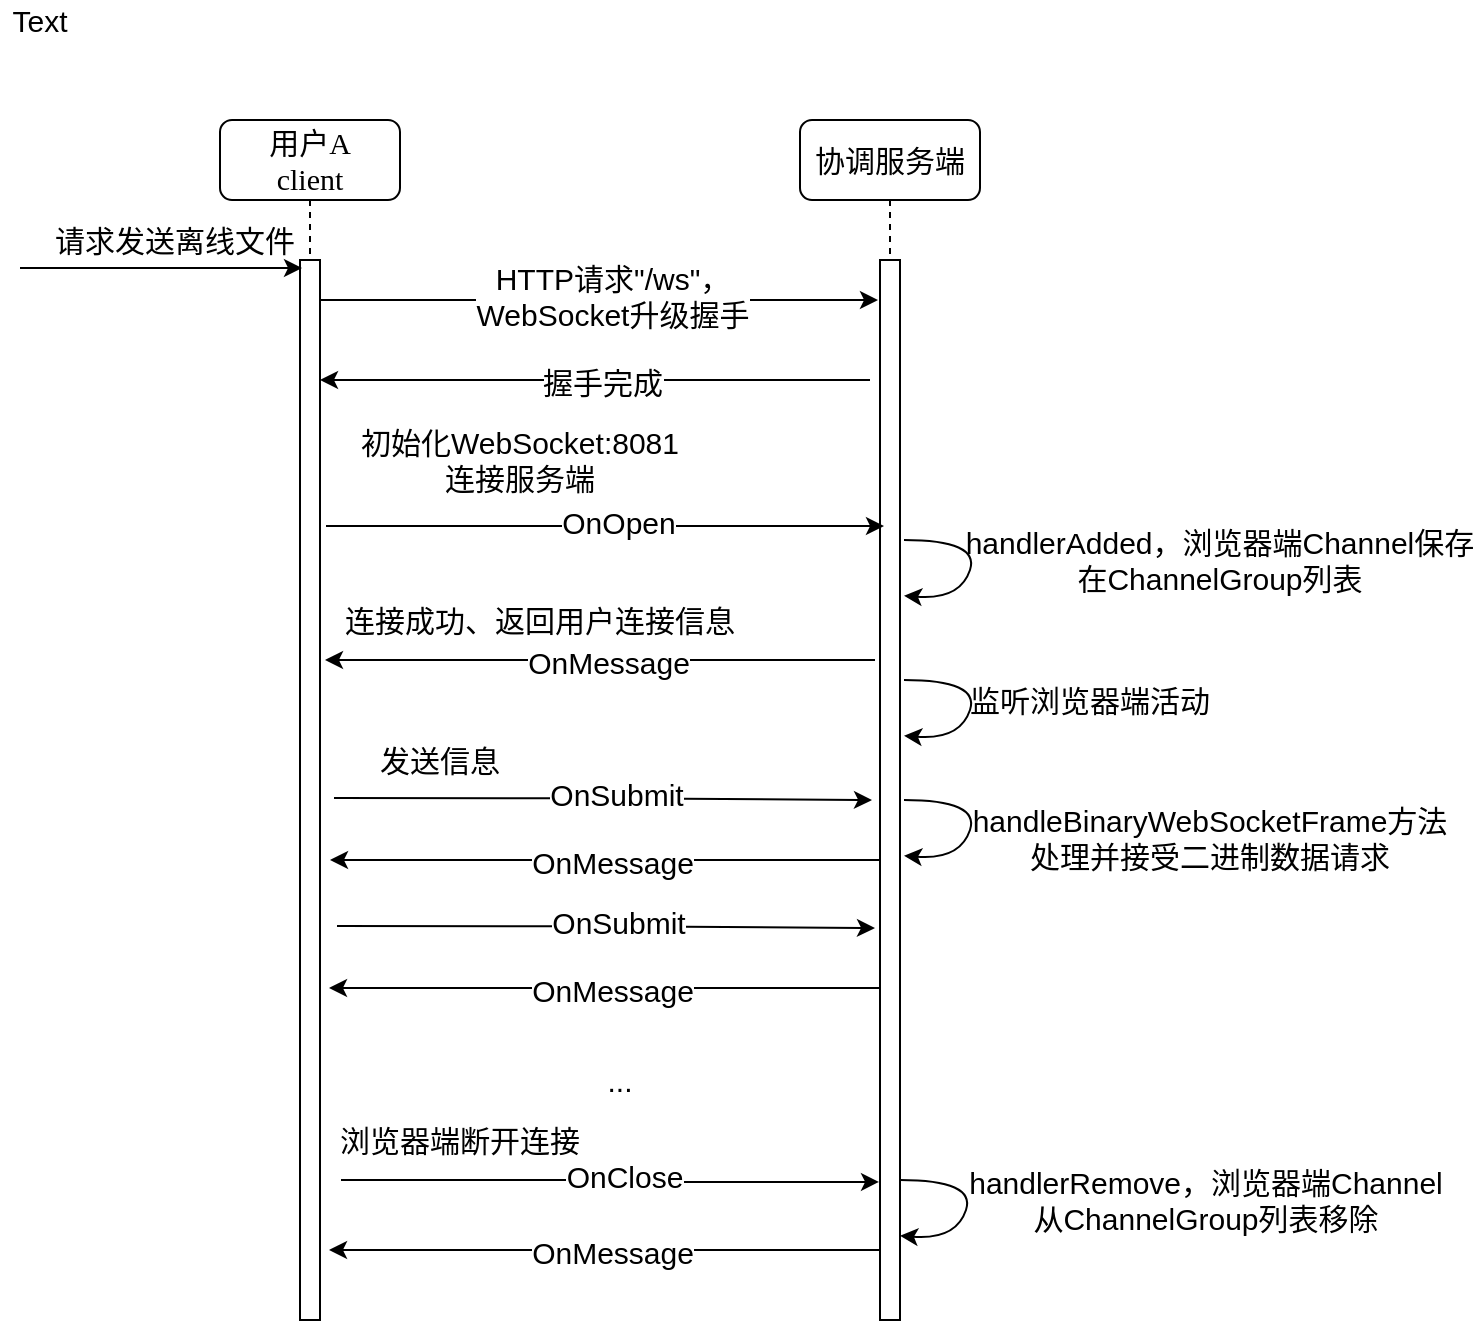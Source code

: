 <mxfile version="14.6.12" type="github">
  <diagram name="Page-1" id="13e1069c-82ec-6db2-03f1-153e76fe0fe0">
    <mxGraphModel dx="904" dy="589" grid="1" gridSize="10" guides="1" tooltips="1" connect="1" arrows="1" fold="1" page="1" pageScale="1" pageWidth="1100" pageHeight="850" background="#ffffff" math="0" shadow="0">
      <root>
        <mxCell id="0" />
        <mxCell id="1" parent="0" />
        <mxCell id="ATnU1uDm39jETIhDvYws-1" value="协调服务端" style="shape=umlLifeline;perimeter=lifelinePerimeter;whiteSpace=wrap;html=1;container=1;collapsible=0;recursiveResize=0;outlineConnect=0;rounded=1;shadow=0;comic=0;labelBackgroundColor=none;strokeWidth=1;fontFamily=Verdana;fontSize=15;align=center;flipH=1;" parent="1" vertex="1">
          <mxGeometry x="420" y="80" width="90" height="600" as="geometry" />
        </mxCell>
        <mxCell id="fk6fb7zOuK8uviwRY05x-3" value="" style="html=1;points=[];perimeter=orthogonalPerimeter;rounded=0;shadow=0;comic=0;labelBackgroundColor=none;strokeWidth=1;fontFamily=Verdana;fontSize=15;align=center;" parent="ATnU1uDm39jETIhDvYws-1" vertex="1">
          <mxGeometry x="40" y="70" width="10" height="530" as="geometry" />
        </mxCell>
        <mxCell id="3CKQgC9b_GDFYUdg1jVJ-1" value="" style="curved=1;endArrow=classic;html=1;fontSize=15;entryX=1.2;entryY=0.421;entryDx=0;entryDy=0;entryPerimeter=0;" edge="1" parent="ATnU1uDm39jETIhDvYws-1">
          <mxGeometry width="50" height="50" relative="1" as="geometry">
            <mxPoint x="52" y="340" as="sourcePoint" />
            <mxPoint x="52" y="367.87" as="targetPoint" />
            <Array as="points">
              <mxPoint x="90" y="340" />
              <mxPoint x="80" y="370" />
            </Array>
          </mxGeometry>
        </mxCell>
        <mxCell id="ATnU1uDm39jETIhDvYws-7" value="用户A&lt;br style=&quot;font-size: 15px;&quot;&gt;client" style="shape=umlLifeline;perimeter=lifelinePerimeter;whiteSpace=wrap;html=1;container=1;collapsible=0;recursiveResize=0;outlineConnect=0;rounded=1;shadow=0;comic=0;labelBackgroundColor=none;strokeWidth=1;fontFamily=Verdana;fontSize=15;align=center;flipH=1;" parent="1" vertex="1">
          <mxGeometry x="130" y="80" width="90" height="600" as="geometry" />
        </mxCell>
        <mxCell id="ATnU1uDm39jETIhDvYws-8" value="" style="html=1;points=[];perimeter=orthogonalPerimeter;rounded=0;shadow=0;comic=0;labelBackgroundColor=none;strokeWidth=1;fontFamily=Verdana;fontSize=15;align=center;" parent="ATnU1uDm39jETIhDvYws-7" vertex="1">
          <mxGeometry x="40" y="70" width="10" height="530" as="geometry" />
        </mxCell>
        <mxCell id="FtieT1ZC5nR8QPZiL7Fl-1" value="" style="endArrow=classic;html=1;entryX=-0.2;entryY=0.32;entryDx=0;entryDy=0;entryPerimeter=0;fontSize=15;" parent="1" edge="1">
          <mxGeometry width="50" height="50" relative="1" as="geometry">
            <mxPoint x="30" y="154" as="sourcePoint" />
            <mxPoint x="171" y="154" as="targetPoint" />
          </mxGeometry>
        </mxCell>
        <mxCell id="FtieT1ZC5nR8QPZiL7Fl-2" value="请求发送离线文件" style="text;html=1;strokeColor=none;fillColor=none;align=center;verticalAlign=middle;whiteSpace=wrap;rounded=0;fontSize=15;" parent="1" vertex="1">
          <mxGeometry x="40" y="130" width="135" height="20" as="geometry" />
        </mxCell>
        <mxCell id="FtieT1ZC5nR8QPZiL7Fl-3" style="edgeStyle=orthogonalEdgeStyle;rounded=0;orthogonalLoop=1;jettySize=auto;html=1;fontSize=15;" parent="1" edge="1">
          <mxGeometry relative="1" as="geometry">
            <mxPoint x="183" y="283" as="sourcePoint" />
            <mxPoint x="462" y="283" as="targetPoint" />
          </mxGeometry>
        </mxCell>
        <mxCell id="FtieT1ZC5nR8QPZiL7Fl-13" value="OnOpen" style="edgeLabel;html=1;align=center;verticalAlign=middle;resizable=0;points=[];fontSize=15;" parent="FtieT1ZC5nR8QPZiL7Fl-3" vertex="1" connectable="0">
          <mxGeometry x="-0.037" y="2" relative="1" as="geometry">
            <mxPoint x="11" as="offset" />
          </mxGeometry>
        </mxCell>
        <mxCell id="FtieT1ZC5nR8QPZiL7Fl-10" style="edgeStyle=orthogonalEdgeStyle;rounded=0;orthogonalLoop=1;jettySize=auto;html=1;fontSize=15;" parent="1" edge="1">
          <mxGeometry relative="1" as="geometry">
            <mxPoint x="449.5" y="350" as="sourcePoint" />
            <mxPoint x="182.5" y="350" as="targetPoint" />
            <Array as="points">
              <mxPoint x="457.5" y="350" />
            </Array>
          </mxGeometry>
        </mxCell>
        <mxCell id="FtieT1ZC5nR8QPZiL7Fl-12" value="OnMessage" style="edgeLabel;html=1;align=center;verticalAlign=middle;resizable=0;points=[];fontSize=15;" parent="FtieT1ZC5nR8QPZiL7Fl-10" vertex="1" connectable="0">
          <mxGeometry x="0.215" y="1" relative="1" as="geometry">
            <mxPoint x="30" as="offset" />
          </mxGeometry>
        </mxCell>
        <mxCell id="FtieT1ZC5nR8QPZiL7Fl-11" value="连接成功、返回用户连接信息" style="text;html=1;strokeColor=none;fillColor=none;align=center;verticalAlign=middle;whiteSpace=wrap;rounded=0;fontSize=15;" parent="1" vertex="1">
          <mxGeometry x="190" y="320" width="200" height="20" as="geometry" />
        </mxCell>
        <mxCell id="FtieT1ZC5nR8QPZiL7Fl-14" style="edgeStyle=orthogonalEdgeStyle;rounded=0;orthogonalLoop=1;jettySize=auto;html=1;exitX=1.3;exitY=0.078;exitDx=0;exitDy=0;exitPerimeter=0;fontSize=15;" parent="1" edge="1">
          <mxGeometry relative="1" as="geometry">
            <mxPoint x="187" y="419.05" as="sourcePoint" />
            <mxPoint x="456" y="420" as="targetPoint" />
            <Array as="points">
              <mxPoint x="322" y="420" />
            </Array>
          </mxGeometry>
        </mxCell>
        <mxCell id="FtieT1ZC5nR8QPZiL7Fl-15" value="OnSubmit" style="edgeLabel;html=1;align=center;verticalAlign=middle;resizable=0;points=[];fontSize=15;" parent="FtieT1ZC5nR8QPZiL7Fl-14" vertex="1" connectable="0">
          <mxGeometry x="-0.037" y="2" relative="1" as="geometry">
            <mxPoint x="11" as="offset" />
          </mxGeometry>
        </mxCell>
        <mxCell id="FtieT1ZC5nR8QPZiL7Fl-16" value="发送信息" style="text;html=1;strokeColor=none;fillColor=none;align=center;verticalAlign=middle;whiteSpace=wrap;rounded=0;fontSize=15;" parent="1" vertex="1">
          <mxGeometry x="150" y="390" width="180" height="20" as="geometry" />
        </mxCell>
        <mxCell id="FtieT1ZC5nR8QPZiL7Fl-18" style="edgeStyle=orthogonalEdgeStyle;rounded=0;orthogonalLoop=1;jettySize=auto;html=1;fontSize=15;" parent="1" edge="1">
          <mxGeometry relative="1" as="geometry">
            <mxPoint x="452" y="450" as="sourcePoint" />
            <mxPoint x="185" y="450" as="targetPoint" />
            <Array as="points">
              <mxPoint x="460" y="450" />
            </Array>
          </mxGeometry>
        </mxCell>
        <mxCell id="FtieT1ZC5nR8QPZiL7Fl-19" value="OnMessage" style="edgeLabel;html=1;align=center;verticalAlign=middle;resizable=0;points=[];fontSize=15;" parent="FtieT1ZC5nR8QPZiL7Fl-18" vertex="1" connectable="0">
          <mxGeometry x="0.215" y="1" relative="1" as="geometry">
            <mxPoint x="30" as="offset" />
          </mxGeometry>
        </mxCell>
        <mxCell id="FtieT1ZC5nR8QPZiL7Fl-20" value="..." style="text;html=1;strokeColor=none;fillColor=none;align=center;verticalAlign=middle;whiteSpace=wrap;rounded=0;fontSize=15;" parent="1" vertex="1">
          <mxGeometry x="310" y="550" width="40" height="20" as="geometry" />
        </mxCell>
        <mxCell id="FtieT1ZC5nR8QPZiL7Fl-21" style="edgeStyle=orthogonalEdgeStyle;rounded=0;orthogonalLoop=1;jettySize=auto;html=1;exitX=1.3;exitY=0.078;exitDx=0;exitDy=0;exitPerimeter=0;fontSize=15;" parent="1" edge="1">
          <mxGeometry relative="1" as="geometry">
            <mxPoint x="190.5" y="610" as="sourcePoint" />
            <mxPoint x="459.5" y="610.95" as="targetPoint" />
            <Array as="points">
              <mxPoint x="325.5" y="610.95" />
            </Array>
          </mxGeometry>
        </mxCell>
        <mxCell id="FtieT1ZC5nR8QPZiL7Fl-22" value="OnClose" style="edgeLabel;html=1;align=center;verticalAlign=middle;resizable=0;points=[];fontSize=15;" parent="FtieT1ZC5nR8QPZiL7Fl-21" vertex="1" connectable="0">
          <mxGeometry x="-0.037" y="2" relative="1" as="geometry">
            <mxPoint x="11" as="offset" />
          </mxGeometry>
        </mxCell>
        <mxCell id="FtieT1ZC5nR8QPZiL7Fl-23" value="浏览器端断开连接" style="text;html=1;strokeColor=none;fillColor=none;align=center;verticalAlign=middle;whiteSpace=wrap;rounded=0;fontSize=15;" parent="1" vertex="1">
          <mxGeometry x="160" y="580" width="180" height="20" as="geometry" />
        </mxCell>
        <mxCell id="FtieT1ZC5nR8QPZiL7Fl-24" style="edgeStyle=orthogonalEdgeStyle;rounded=0;orthogonalLoop=1;jettySize=auto;html=1;fontSize=15;" parent="1" edge="1">
          <mxGeometry relative="1" as="geometry">
            <mxPoint x="451.5" y="645" as="sourcePoint" />
            <mxPoint x="184.5" y="645" as="targetPoint" />
            <Array as="points">
              <mxPoint x="459.5" y="645" />
            </Array>
          </mxGeometry>
        </mxCell>
        <mxCell id="FtieT1ZC5nR8QPZiL7Fl-25" value="OnMessage" style="edgeLabel;html=1;align=center;verticalAlign=middle;resizable=0;points=[];fontSize=15;" parent="FtieT1ZC5nR8QPZiL7Fl-24" vertex="1" connectable="0">
          <mxGeometry x="0.215" y="1" relative="1" as="geometry">
            <mxPoint x="30" as="offset" />
          </mxGeometry>
        </mxCell>
        <mxCell id="FtieT1ZC5nR8QPZiL7Fl-32" style="edgeStyle=orthogonalEdgeStyle;rounded=0;orthogonalLoop=1;jettySize=auto;html=1;exitX=1.3;exitY=0.078;exitDx=0;exitDy=0;exitPerimeter=0;fontSize=15;" parent="1" edge="1">
          <mxGeometry relative="1" as="geometry">
            <mxPoint x="188.5" y="483.05" as="sourcePoint" />
            <mxPoint x="457.5" y="484" as="targetPoint" />
            <Array as="points">
              <mxPoint x="323.5" y="484" />
            </Array>
          </mxGeometry>
        </mxCell>
        <mxCell id="FtieT1ZC5nR8QPZiL7Fl-33" value="OnSubmit" style="edgeLabel;html=1;align=center;verticalAlign=middle;resizable=0;points=[];fontSize=15;" parent="FtieT1ZC5nR8QPZiL7Fl-32" vertex="1" connectable="0">
          <mxGeometry x="-0.037" y="2" relative="1" as="geometry">
            <mxPoint x="11" as="offset" />
          </mxGeometry>
        </mxCell>
        <mxCell id="FtieT1ZC5nR8QPZiL7Fl-34" style="edgeStyle=orthogonalEdgeStyle;rounded=0;orthogonalLoop=1;jettySize=auto;html=1;fontSize=15;" parent="1" edge="1">
          <mxGeometry relative="1" as="geometry">
            <mxPoint x="451.5" y="514" as="sourcePoint" />
            <mxPoint x="184.5" y="514" as="targetPoint" />
            <Array as="points">
              <mxPoint x="459.5" y="514" />
            </Array>
          </mxGeometry>
        </mxCell>
        <mxCell id="FtieT1ZC5nR8QPZiL7Fl-35" value="OnMessage" style="edgeLabel;html=1;align=center;verticalAlign=middle;resizable=0;points=[];fontSize=15;" parent="FtieT1ZC5nR8QPZiL7Fl-34" vertex="1" connectable="0">
          <mxGeometry x="0.215" y="1" relative="1" as="geometry">
            <mxPoint x="30" as="offset" />
          </mxGeometry>
        </mxCell>
        <mxCell id="FtieT1ZC5nR8QPZiL7Fl-4" value="初始化WebSocket:8081&lt;br style=&quot;font-size: 15px;&quot;&gt;连接服务端" style="text;html=1;strokeColor=none;fillColor=none;align=center;verticalAlign=middle;whiteSpace=wrap;rounded=0;fontSize=15;" parent="1" vertex="1">
          <mxGeometry x="190" y="240" width="180" height="20" as="geometry" />
        </mxCell>
        <mxCell id="3CKQgC9b_GDFYUdg1jVJ-2" value="&lt;br&gt;handleBinaryWebSocketFrame方法处理并接受二进制数据请求" style="text;html=1;strokeColor=none;fillColor=none;align=center;verticalAlign=middle;whiteSpace=wrap;rounded=0;fontSize=15;" vertex="1" parent="1">
          <mxGeometry x="500" y="420" width="250" height="20" as="geometry" />
        </mxCell>
        <mxCell id="3CKQgC9b_GDFYUdg1jVJ-3" style="edgeStyle=orthogonalEdgeStyle;rounded=0;orthogonalLoop=1;jettySize=auto;html=1;fontSize=15;" edge="1" parent="1">
          <mxGeometry relative="1" as="geometry">
            <mxPoint x="180" y="170" as="sourcePoint" />
            <mxPoint x="459" y="170" as="targetPoint" />
          </mxGeometry>
        </mxCell>
        <mxCell id="3CKQgC9b_GDFYUdg1jVJ-4" value="HTTP请求&quot;/ws&quot;，&lt;br&gt;WebSocket升级握手" style="edgeLabel;html=1;align=center;verticalAlign=middle;resizable=0;points=[];fontSize=15;" vertex="1" connectable="0" parent="3CKQgC9b_GDFYUdg1jVJ-3">
          <mxGeometry x="-0.037" y="2" relative="1" as="geometry">
            <mxPoint x="11" as="offset" />
          </mxGeometry>
        </mxCell>
        <mxCell id="3CKQgC9b_GDFYUdg1jVJ-5" style="edgeStyle=orthogonalEdgeStyle;rounded=0;orthogonalLoop=1;jettySize=auto;html=1;fontSize=15;" edge="1" parent="1">
          <mxGeometry relative="1" as="geometry">
            <mxPoint x="447" y="210" as="sourcePoint" />
            <mxPoint x="180" y="210" as="targetPoint" />
            <Array as="points">
              <mxPoint x="455" y="210" />
            </Array>
          </mxGeometry>
        </mxCell>
        <mxCell id="3CKQgC9b_GDFYUdg1jVJ-6" value="握手完成" style="edgeLabel;html=1;align=center;verticalAlign=middle;resizable=0;points=[];fontSize=15;" vertex="1" connectable="0" parent="3CKQgC9b_GDFYUdg1jVJ-5">
          <mxGeometry x="0.215" y="1" relative="1" as="geometry">
            <mxPoint x="30" as="offset" />
          </mxGeometry>
        </mxCell>
        <mxCell id="3CKQgC9b_GDFYUdg1jVJ-11" value="" style="curved=1;endArrow=classic;html=1;fontSize=15;entryX=1.2;entryY=0.421;entryDx=0;entryDy=0;entryPerimeter=0;" edge="1" parent="1">
          <mxGeometry width="50" height="50" relative="1" as="geometry">
            <mxPoint x="472" y="290" as="sourcePoint" />
            <mxPoint x="472" y="317.87" as="targetPoint" />
            <Array as="points">
              <mxPoint x="510" y="290" />
              <mxPoint x="500" y="320" />
            </Array>
          </mxGeometry>
        </mxCell>
        <mxCell id="3CKQgC9b_GDFYUdg1jVJ-12" value="handlerAdded，浏览器端Channel保存在ChannelGroup列表" style="text;html=1;strokeColor=none;fillColor=none;align=center;verticalAlign=middle;whiteSpace=wrap;rounded=0;fontSize=15;" vertex="1" parent="1">
          <mxGeometry x="500" y="290" width="260" height="20" as="geometry" />
        </mxCell>
        <mxCell id="3CKQgC9b_GDFYUdg1jVJ-13" value="" style="curved=1;endArrow=classic;html=1;fontSize=15;entryX=1.2;entryY=0.421;entryDx=0;entryDy=0;entryPerimeter=0;" edge="1" parent="1">
          <mxGeometry width="50" height="50" relative="1" as="geometry">
            <mxPoint x="470" y="610" as="sourcePoint" />
            <mxPoint x="470" y="637.87" as="targetPoint" />
            <Array as="points">
              <mxPoint x="508" y="610" />
              <mxPoint x="498" y="640" />
            </Array>
          </mxGeometry>
        </mxCell>
        <mxCell id="3CKQgC9b_GDFYUdg1jVJ-14" value="handlerRemove，浏览器端Channel从ChannelGroup列表移除" style="text;html=1;strokeColor=none;fillColor=none;align=center;verticalAlign=middle;whiteSpace=wrap;rounded=0;fontSize=15;" vertex="1" parent="1">
          <mxGeometry x="498" y="610" width="250" height="20" as="geometry" />
        </mxCell>
        <mxCell id="3CKQgC9b_GDFYUdg1jVJ-15" value="" style="curved=1;endArrow=classic;html=1;fontSize=15;entryX=1.2;entryY=0.421;entryDx=0;entryDy=0;entryPerimeter=0;" edge="1" parent="1">
          <mxGeometry width="50" height="50" relative="1" as="geometry">
            <mxPoint x="472" y="360" as="sourcePoint" />
            <mxPoint x="472" y="387.87" as="targetPoint" />
            <Array as="points">
              <mxPoint x="510" y="360" />
              <mxPoint x="500" y="390" />
            </Array>
          </mxGeometry>
        </mxCell>
        <mxCell id="3CKQgC9b_GDFYUdg1jVJ-16" value="监听浏览器端活动" style="text;html=1;strokeColor=none;fillColor=none;align=center;verticalAlign=middle;whiteSpace=wrap;rounded=0;fontSize=15;" vertex="1" parent="1">
          <mxGeometry x="440" y="360" width="250" height="20" as="geometry" />
        </mxCell>
        <mxCell id="3CKQgC9b_GDFYUdg1jVJ-17" value="Text" style="text;html=1;strokeColor=none;fillColor=none;align=center;verticalAlign=middle;whiteSpace=wrap;rounded=0;fontSize=15;" vertex="1" parent="1">
          <mxGeometry x="20" y="20" width="40" height="20" as="geometry" />
        </mxCell>
      </root>
    </mxGraphModel>
  </diagram>
</mxfile>
